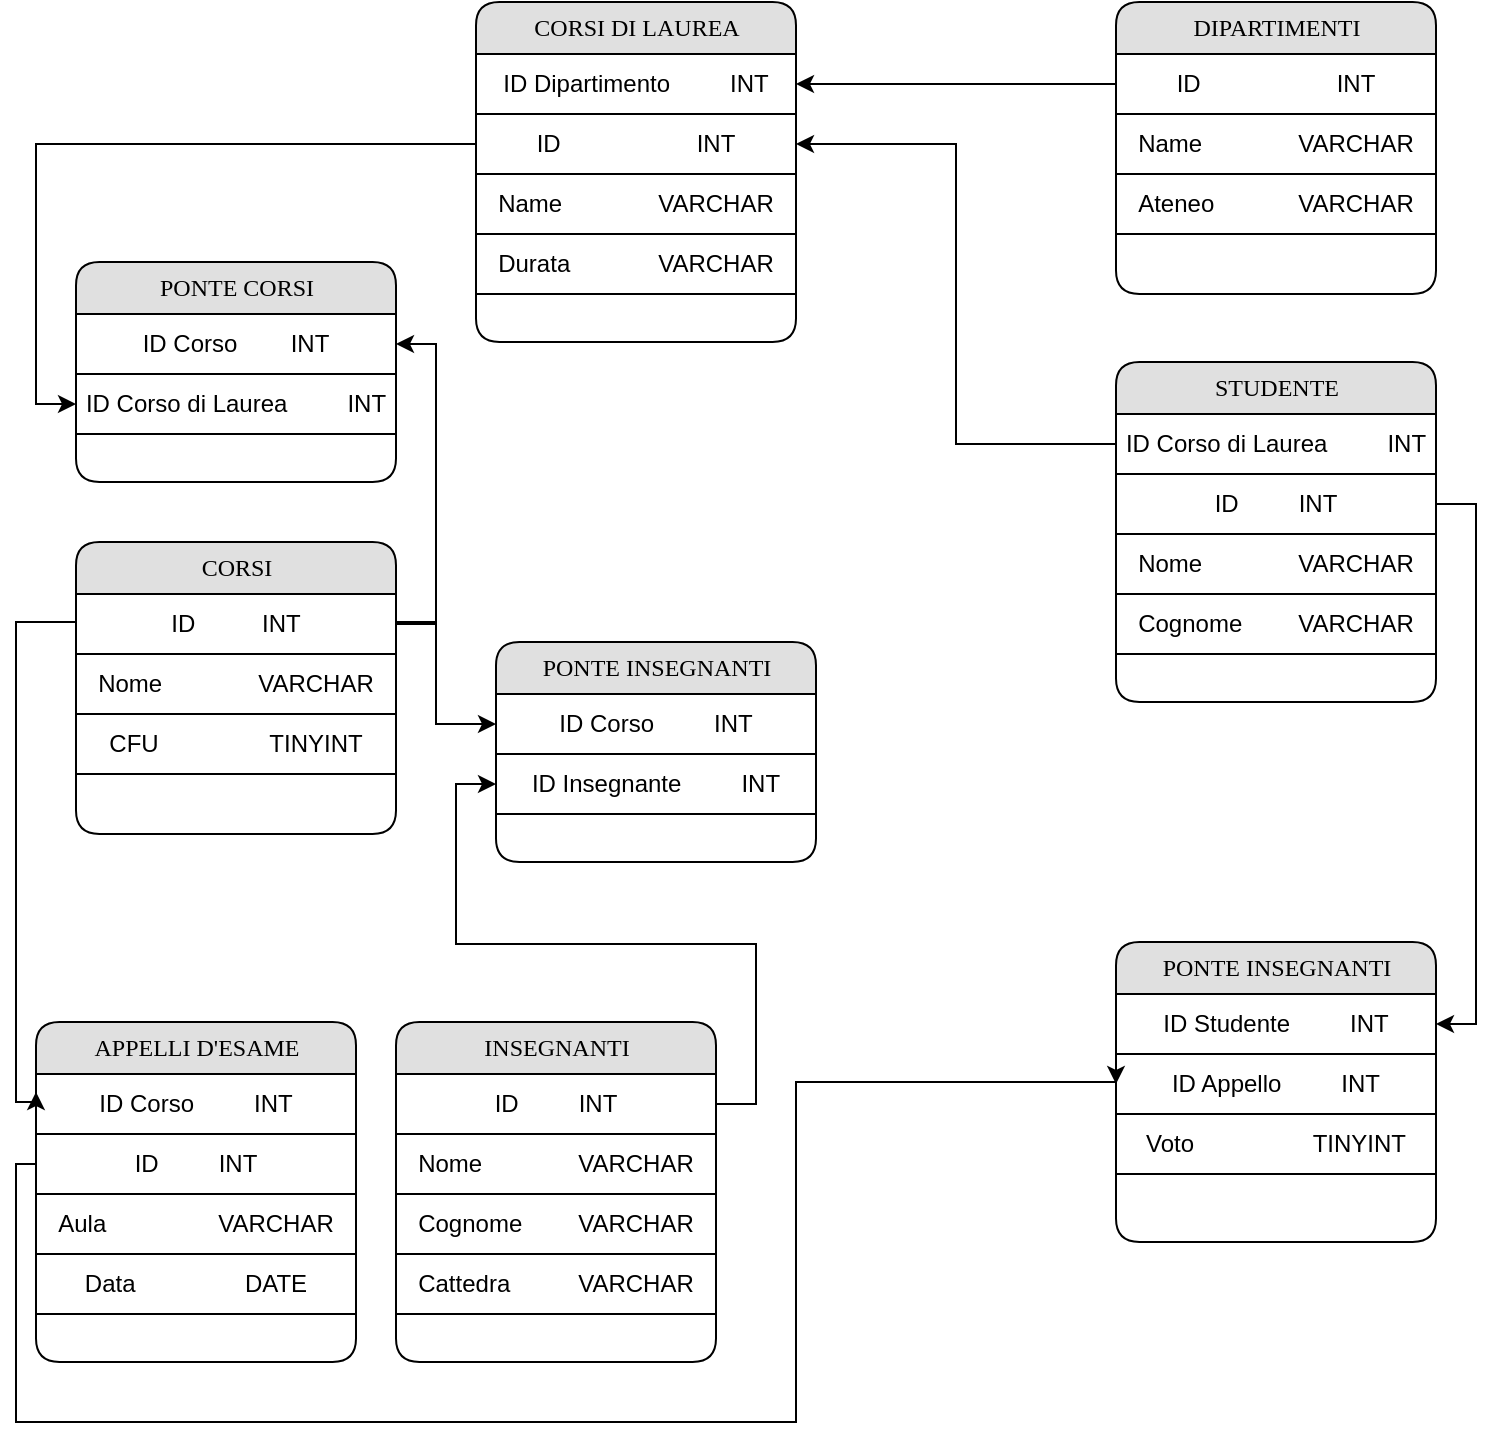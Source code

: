 <mxfile version="26.0.6">
  <diagram name="Page-1" id="5d7acffa-a066-3a61-03fe-96351882024d">
    <mxGraphModel dx="1509" dy="825" grid="1" gridSize="10" guides="1" tooltips="1" connect="1" arrows="1" fold="1" page="1" pageScale="1" pageWidth="1100" pageHeight="850" background="#ffffff" math="0" shadow="0">
      <root>
        <mxCell id="0" />
        <mxCell id="1" parent="0" />
        <mxCell id="FB9rYUD1aRVaFU3ku3nc-2" value="" style="edgeStyle=orthogonalEdgeStyle;rounded=0;orthogonalLoop=1;jettySize=auto;html=1;entryX=1;entryY=0.5;entryDx=0;entryDy=0;exitX=0;exitY=0.5;exitDx=0;exitDy=0;" edge="1" parent="1" source="FB9rYUD1aRVaFU3ku3nc-18" target="FB9rYUD1aRVaFU3ku3nc-24">
          <mxGeometry relative="1" as="geometry">
            <mxPoint x="460" y="60" as="sourcePoint" />
          </mxGeometry>
        </mxCell>
        <mxCell id="21ea969265ad0168-6" value="DIPARTIMENTI" style="swimlane;html=1;fontStyle=0;childLayout=stackLayout;horizontal=1;startSize=26;fillColor=#e0e0e0;horizontalStack=0;resizeParent=1;resizeLast=0;collapsible=1;marginBottom=0;swimlaneFillColor=#ffffff;align=center;rounded=1;shadow=0;comic=0;labelBackgroundColor=none;strokeWidth=1;fontFamily=Verdana;fontSize=12" parent="1" vertex="1">
          <mxGeometry x="560" y="80" width="160" height="146" as="geometry" />
        </mxCell>
        <mxCell id="FB9rYUD1aRVaFU3ku3nc-18" value="ID&lt;span style=&quot;white-space: pre;&quot;&gt;&#x9;&lt;/span&gt;&lt;span style=&quot;white-space: pre;&quot;&gt;&#x9;&lt;/span&gt;&lt;span style=&quot;white-space: pre;&quot;&gt;&#x9;&lt;/span&gt;INT" style="rounded=0;whiteSpace=wrap;html=1;" vertex="1" parent="21ea969265ad0168-6">
          <mxGeometry y="26" width="160" height="30" as="geometry" />
        </mxCell>
        <mxCell id="FB9rYUD1aRVaFU3ku3nc-19" value="Name&amp;nbsp; &amp;nbsp; &amp;nbsp;&amp;nbsp;&lt;span style=&quot;white-space: pre;&quot;&gt;&#x9;&lt;/span&gt;VARCHAR" style="rounded=0;whiteSpace=wrap;html=1;" vertex="1" parent="21ea969265ad0168-6">
          <mxGeometry y="56" width="160" height="30" as="geometry" />
        </mxCell>
        <mxCell id="FB9rYUD1aRVaFU3ku3nc-20" value="Ateneo&amp;nbsp; &amp;nbsp; &amp;nbsp;&amp;nbsp;&lt;span style=&quot;white-space: pre;&quot;&gt;&#x9;&lt;/span&gt;VARCHAR" style="rounded=0;whiteSpace=wrap;html=1;" vertex="1" parent="21ea969265ad0168-6">
          <mxGeometry y="86" width="160" height="30" as="geometry" />
        </mxCell>
        <mxCell id="FB9rYUD1aRVaFU3ku3nc-1" value="CORSI DI LAUREA" style="swimlane;html=1;fontStyle=0;childLayout=stackLayout;horizontal=1;startSize=26;fillColor=#e0e0e0;horizontalStack=0;resizeParent=1;resizeLast=0;collapsible=1;marginBottom=0;swimlaneFillColor=#ffffff;align=center;rounded=1;shadow=0;comic=0;labelBackgroundColor=none;strokeWidth=1;fontFamily=Verdana;fontSize=12" vertex="1" parent="1">
          <mxGeometry x="240" y="80" width="160" height="170" as="geometry" />
        </mxCell>
        <mxCell id="FB9rYUD1aRVaFU3ku3nc-24" value="ID Dipartimento&amp;nbsp; &amp;nbsp; &amp;nbsp; &amp;nbsp; &amp;nbsp;INT" style="rounded=0;whiteSpace=wrap;html=1;" vertex="1" parent="FB9rYUD1aRVaFU3ku3nc-1">
          <mxGeometry y="26" width="160" height="30" as="geometry" />
        </mxCell>
        <mxCell id="FB9rYUD1aRVaFU3ku3nc-21" value="ID&lt;span style=&quot;white-space: pre;&quot;&gt;&#x9;&lt;/span&gt;&lt;span style=&quot;white-space: pre;&quot;&gt;&#x9;&lt;/span&gt;&lt;span style=&quot;white-space: pre;&quot;&gt;&#x9;&lt;/span&gt;INT" style="rounded=0;whiteSpace=wrap;html=1;" vertex="1" parent="FB9rYUD1aRVaFU3ku3nc-1">
          <mxGeometry y="56" width="160" height="30" as="geometry" />
        </mxCell>
        <mxCell id="FB9rYUD1aRVaFU3ku3nc-22" value="Name&lt;span style=&quot;white-space: pre;&quot;&gt;&#x9;&lt;/span&gt;&lt;span style=&quot;white-space: pre;&quot;&gt;&#x9;&lt;/span&gt;VARCHAR" style="rounded=0;whiteSpace=wrap;html=1;" vertex="1" parent="FB9rYUD1aRVaFU3ku3nc-1">
          <mxGeometry y="86" width="160" height="30" as="geometry" />
        </mxCell>
        <mxCell id="FB9rYUD1aRVaFU3ku3nc-23" value="Durata&lt;span style=&quot;white-space: pre;&quot;&gt;&#x9;&lt;/span&gt;&lt;span style=&quot;white-space: pre;&quot;&gt;&#x9;&lt;/span&gt;VARCHAR" style="rounded=0;whiteSpace=wrap;html=1;" vertex="1" parent="FB9rYUD1aRVaFU3ku3nc-1">
          <mxGeometry y="116" width="160" height="30" as="geometry" />
        </mxCell>
        <mxCell id="FB9rYUD1aRVaFU3ku3nc-3" value="CORSI" style="swimlane;html=1;fontStyle=0;childLayout=stackLayout;horizontal=1;startSize=26;fillColor=#e0e0e0;horizontalStack=0;resizeParent=1;resizeLast=0;collapsible=1;marginBottom=0;swimlaneFillColor=#ffffff;align=center;rounded=1;shadow=0;comic=0;labelBackgroundColor=none;strokeWidth=1;fontFamily=Verdana;fontSize=12" vertex="1" parent="1">
          <mxGeometry x="40" y="350" width="160" height="146" as="geometry" />
        </mxCell>
        <mxCell id="FB9rYUD1aRVaFU3ku3nc-34" value="ID&amp;nbsp; &amp;nbsp; &amp;nbsp; &amp;nbsp; &amp;nbsp; INT" style="rounded=0;whiteSpace=wrap;html=1;" vertex="1" parent="FB9rYUD1aRVaFU3ku3nc-3">
          <mxGeometry y="26" width="160" height="30" as="geometry" />
        </mxCell>
        <mxCell id="FB9rYUD1aRVaFU3ku3nc-36" value="Nome&lt;span style=&quot;white-space: pre;&quot;&gt;&#x9;&lt;/span&gt;&lt;span style=&quot;white-space: pre;&quot;&gt;&#x9;&lt;/span&gt;VARCHAR" style="rounded=0;whiteSpace=wrap;html=1;" vertex="1" parent="FB9rYUD1aRVaFU3ku3nc-3">
          <mxGeometry y="56" width="160" height="30" as="geometry" />
        </mxCell>
        <mxCell id="FB9rYUD1aRVaFU3ku3nc-37" value="CFU&lt;span style=&quot;white-space: pre;&quot;&gt;&#x9;&lt;/span&gt;&lt;span style=&quot;white-space: pre;&quot;&gt;&#x9;&lt;/span&gt;&lt;span style=&quot;white-space: pre;&quot;&gt;&#x9;&lt;/span&gt;TINYINT" style="rounded=0;whiteSpace=wrap;html=1;" vertex="1" parent="FB9rYUD1aRVaFU3ku3nc-3">
          <mxGeometry y="86" width="160" height="30" as="geometry" />
        </mxCell>
        <mxCell id="FB9rYUD1aRVaFU3ku3nc-7" value="INSEGNANTI" style="swimlane;html=1;fontStyle=0;childLayout=stackLayout;horizontal=1;startSize=26;fillColor=#e0e0e0;horizontalStack=0;resizeParent=1;resizeLast=0;collapsible=1;marginBottom=0;swimlaneFillColor=#ffffff;align=center;rounded=1;shadow=0;comic=0;labelBackgroundColor=none;strokeWidth=1;fontFamily=Verdana;fontSize=12" vertex="1" parent="1">
          <mxGeometry x="200" y="590" width="160" height="170" as="geometry" />
        </mxCell>
        <mxCell id="FB9rYUD1aRVaFU3ku3nc-44" value="ID&amp;nbsp; &amp;nbsp; &amp;nbsp; &amp;nbsp; &amp;nbsp;INT" style="rounded=0;whiteSpace=wrap;html=1;" vertex="1" parent="FB9rYUD1aRVaFU3ku3nc-7">
          <mxGeometry y="26" width="160" height="30" as="geometry" />
        </mxCell>
        <mxCell id="FB9rYUD1aRVaFU3ku3nc-49" value="Nome&lt;span style=&quot;white-space: pre;&quot;&gt;&#x9;&lt;/span&gt;&lt;span style=&quot;white-space: pre;&quot;&gt;&#x9;&lt;/span&gt;VARCHAR" style="rounded=0;whiteSpace=wrap;html=1;" vertex="1" parent="FB9rYUD1aRVaFU3ku3nc-7">
          <mxGeometry y="56" width="160" height="30" as="geometry" />
        </mxCell>
        <mxCell id="FB9rYUD1aRVaFU3ku3nc-50" value="Cognome&lt;span style=&quot;white-space: pre;&quot;&gt;&#x9;&lt;/span&gt;VARCHAR" style="rounded=0;whiteSpace=wrap;html=1;" vertex="1" parent="FB9rYUD1aRVaFU3ku3nc-7">
          <mxGeometry y="86" width="160" height="30" as="geometry" />
        </mxCell>
        <mxCell id="FB9rYUD1aRVaFU3ku3nc-51" value="Cattedra&lt;span style=&quot;white-space: pre;&quot;&gt;&#x9;&lt;/span&gt;&lt;span style=&quot;white-space: pre;&quot;&gt;&#x9;&lt;/span&gt;VARCHAR" style="rounded=0;whiteSpace=wrap;html=1;" vertex="1" parent="FB9rYUD1aRVaFU3ku3nc-7">
          <mxGeometry y="116" width="160" height="30" as="geometry" />
        </mxCell>
        <mxCell id="FB9rYUD1aRVaFU3ku3nc-9" value="APPELLI D&#39;ESAME" style="swimlane;html=1;fontStyle=0;childLayout=stackLayout;horizontal=1;startSize=26;fillColor=#e0e0e0;horizontalStack=0;resizeParent=1;resizeLast=0;collapsible=1;marginBottom=0;swimlaneFillColor=#ffffff;align=center;rounded=1;shadow=0;comic=0;labelBackgroundColor=none;strokeWidth=1;fontFamily=Verdana;fontSize=12" vertex="1" parent="1">
          <mxGeometry x="20" y="590" width="160" height="170" as="geometry" />
        </mxCell>
        <mxCell id="FB9rYUD1aRVaFU3ku3nc-46" value="ID Corso&amp;nbsp; &amp;nbsp; &amp;nbsp; &amp;nbsp; &amp;nbsp;INT" style="rounded=0;whiteSpace=wrap;html=1;" vertex="1" parent="FB9rYUD1aRVaFU3ku3nc-9">
          <mxGeometry y="26" width="160" height="30" as="geometry" />
        </mxCell>
        <mxCell id="FB9rYUD1aRVaFU3ku3nc-54" value="ID&amp;nbsp; &amp;nbsp; &amp;nbsp; &amp;nbsp; &amp;nbsp;INT" style="rounded=0;whiteSpace=wrap;html=1;" vertex="1" parent="FB9rYUD1aRVaFU3ku3nc-9">
          <mxGeometry y="56" width="160" height="30" as="geometry" />
        </mxCell>
        <mxCell id="FB9rYUD1aRVaFU3ku3nc-55" value="Aula&lt;span style=&quot;white-space: pre;&quot;&gt;&#x9;&lt;/span&gt;&lt;span style=&quot;white-space: pre;&quot;&gt;&#x9;&lt;/span&gt;&lt;span style=&quot;white-space: pre;&quot;&gt;&#x9;&lt;/span&gt;VARCHAR" style="rounded=0;whiteSpace=wrap;html=1;" vertex="1" parent="FB9rYUD1aRVaFU3ku3nc-9">
          <mxGeometry y="86" width="160" height="30" as="geometry" />
        </mxCell>
        <mxCell id="FB9rYUD1aRVaFU3ku3nc-61" value="Data&lt;span style=&quot;background-color: transparent; color: light-dark(rgb(0, 0, 0), rgb(255, 255, 255)); white-space: pre;&quot;&gt;&#x9;&lt;/span&gt;&lt;span style=&quot;background-color: transparent; color: light-dark(rgb(0, 0, 0), rgb(255, 255, 255)); white-space: pre;&quot;&gt;&#x9;&lt;/span&gt;DATE" style="rounded=0;whiteSpace=wrap;html=1;" vertex="1" parent="FB9rYUD1aRVaFU3ku3nc-9">
          <mxGeometry y="116" width="160" height="30" as="geometry" />
        </mxCell>
        <mxCell id="FB9rYUD1aRVaFU3ku3nc-11" value="STUDENTE" style="swimlane;html=1;fontStyle=0;childLayout=stackLayout;horizontal=1;startSize=26;fillColor=#e0e0e0;horizontalStack=0;resizeParent=1;resizeLast=0;collapsible=1;marginBottom=0;swimlaneFillColor=#ffffff;align=center;rounded=1;shadow=0;comic=0;labelBackgroundColor=none;strokeWidth=1;fontFamily=Verdana;fontSize=12" vertex="1" parent="1">
          <mxGeometry x="560" y="260" width="160" height="170" as="geometry" />
        </mxCell>
        <mxCell id="FB9rYUD1aRVaFU3ku3nc-27" value="ID Corso di Laurea&amp;nbsp; &amp;nbsp; &amp;nbsp; &amp;nbsp; &amp;nbsp;INT" style="rounded=0;whiteSpace=wrap;html=1;" vertex="1" parent="FB9rYUD1aRVaFU3ku3nc-11">
          <mxGeometry y="26" width="160" height="30" as="geometry" />
        </mxCell>
        <mxCell id="FB9rYUD1aRVaFU3ku3nc-68" value="ID&amp;nbsp; &amp;nbsp; &amp;nbsp; &amp;nbsp; &amp;nbsp;INT" style="rounded=0;whiteSpace=wrap;html=1;" vertex="1" parent="FB9rYUD1aRVaFU3ku3nc-11">
          <mxGeometry y="56" width="160" height="30" as="geometry" />
        </mxCell>
        <mxCell id="FB9rYUD1aRVaFU3ku3nc-62" value="Nome&lt;span style=&quot;white-space: pre;&quot;&gt;&#x9;&lt;/span&gt;&lt;span style=&quot;white-space: pre;&quot;&gt;&#x9;&lt;/span&gt;VARCHAR" style="rounded=0;whiteSpace=wrap;html=1;" vertex="1" parent="FB9rYUD1aRVaFU3ku3nc-11">
          <mxGeometry y="86" width="160" height="30" as="geometry" />
        </mxCell>
        <mxCell id="FB9rYUD1aRVaFU3ku3nc-63" value="Cognome&lt;span style=&quot;white-space: pre;&quot;&gt;&#x9;&lt;/span&gt;VARCHAR" style="rounded=0;whiteSpace=wrap;html=1;" vertex="1" parent="FB9rYUD1aRVaFU3ku3nc-11">
          <mxGeometry y="116" width="160" height="30" as="geometry" />
        </mxCell>
        <mxCell id="FB9rYUD1aRVaFU3ku3nc-28" style="edgeStyle=orthogonalEdgeStyle;rounded=0;orthogonalLoop=1;jettySize=auto;html=1;entryX=1;entryY=0.5;entryDx=0;entryDy=0;" edge="1" parent="1" source="FB9rYUD1aRVaFU3ku3nc-27" target="FB9rYUD1aRVaFU3ku3nc-21">
          <mxGeometry relative="1" as="geometry" />
        </mxCell>
        <mxCell id="FB9rYUD1aRVaFU3ku3nc-29" value="PONTE CORSI" style="swimlane;html=1;fontStyle=0;childLayout=stackLayout;horizontal=1;startSize=26;fillColor=#e0e0e0;horizontalStack=0;resizeParent=1;resizeLast=0;collapsible=1;marginBottom=0;swimlaneFillColor=#ffffff;align=center;rounded=1;shadow=0;comic=0;labelBackgroundColor=none;strokeWidth=1;fontFamily=Verdana;fontSize=12" vertex="1" parent="1">
          <mxGeometry x="40" y="210" width="160" height="110" as="geometry" />
        </mxCell>
        <mxCell id="FB9rYUD1aRVaFU3ku3nc-30" value="ID Corso&amp;nbsp; &amp;nbsp; &amp;nbsp; &amp;nbsp; INT" style="rounded=0;whiteSpace=wrap;html=1;" vertex="1" parent="FB9rYUD1aRVaFU3ku3nc-29">
          <mxGeometry y="26" width="160" height="30" as="geometry" />
        </mxCell>
        <mxCell id="FB9rYUD1aRVaFU3ku3nc-31" value="ID Corso di Laurea&amp;nbsp; &amp;nbsp; &amp;nbsp; &amp;nbsp; &amp;nbsp;INT" style="rounded=0;whiteSpace=wrap;html=1;" vertex="1" parent="FB9rYUD1aRVaFU3ku3nc-29">
          <mxGeometry y="56" width="160" height="30" as="geometry" />
        </mxCell>
        <mxCell id="FB9rYUD1aRVaFU3ku3nc-33" style="edgeStyle=orthogonalEdgeStyle;rounded=0;orthogonalLoop=1;jettySize=auto;html=1;entryX=0;entryY=0.5;entryDx=0;entryDy=0;" edge="1" parent="1" source="FB9rYUD1aRVaFU3ku3nc-21" target="FB9rYUD1aRVaFU3ku3nc-31">
          <mxGeometry relative="1" as="geometry" />
        </mxCell>
        <mxCell id="FB9rYUD1aRVaFU3ku3nc-35" style="edgeStyle=orthogonalEdgeStyle;rounded=0;orthogonalLoop=1;jettySize=auto;html=1;entryX=1;entryY=0.5;entryDx=0;entryDy=0;" edge="1" parent="1" source="FB9rYUD1aRVaFU3ku3nc-34" target="FB9rYUD1aRVaFU3ku3nc-30">
          <mxGeometry relative="1" as="geometry">
            <Array as="points">
              <mxPoint x="220" y="390" />
              <mxPoint x="220" y="251" />
            </Array>
          </mxGeometry>
        </mxCell>
        <mxCell id="FB9rYUD1aRVaFU3ku3nc-38" value="PONTE INSEGNANTI" style="swimlane;html=1;fontStyle=0;childLayout=stackLayout;horizontal=1;startSize=26;fillColor=#e0e0e0;horizontalStack=0;resizeParent=1;resizeLast=0;collapsible=1;marginBottom=0;swimlaneFillColor=#ffffff;align=center;rounded=1;shadow=0;comic=0;labelBackgroundColor=none;strokeWidth=1;fontFamily=Verdana;fontSize=12" vertex="1" parent="1">
          <mxGeometry x="250" y="400" width="160" height="110" as="geometry" />
        </mxCell>
        <mxCell id="FB9rYUD1aRVaFU3ku3nc-39" value="ID Corso&amp;nbsp; &amp;nbsp; &amp;nbsp; &amp;nbsp; &amp;nbsp;INT" style="rounded=0;whiteSpace=wrap;html=1;" vertex="1" parent="FB9rYUD1aRVaFU3ku3nc-38">
          <mxGeometry y="26" width="160" height="30" as="geometry" />
        </mxCell>
        <mxCell id="FB9rYUD1aRVaFU3ku3nc-42" value="ID Insegnante&amp;nbsp; &amp;nbsp; &amp;nbsp; &amp;nbsp; &amp;nbsp;INT" style="rounded=0;whiteSpace=wrap;html=1;" vertex="1" parent="FB9rYUD1aRVaFU3ku3nc-38">
          <mxGeometry y="56" width="160" height="30" as="geometry" />
        </mxCell>
        <mxCell id="FB9rYUD1aRVaFU3ku3nc-43" style="edgeStyle=orthogonalEdgeStyle;rounded=0;orthogonalLoop=1;jettySize=auto;html=1;entryX=0;entryY=0.5;entryDx=0;entryDy=0;" edge="1" parent="1" source="FB9rYUD1aRVaFU3ku3nc-34" target="FB9rYUD1aRVaFU3ku3nc-39">
          <mxGeometry relative="1" as="geometry">
            <Array as="points">
              <mxPoint x="220" y="391" />
              <mxPoint x="220" y="441" />
            </Array>
          </mxGeometry>
        </mxCell>
        <mxCell id="FB9rYUD1aRVaFU3ku3nc-45" style="edgeStyle=orthogonalEdgeStyle;rounded=0;orthogonalLoop=1;jettySize=auto;html=1;entryX=0;entryY=0.5;entryDx=0;entryDy=0;exitX=1;exitY=0.5;exitDx=0;exitDy=0;" edge="1" parent="1" source="FB9rYUD1aRVaFU3ku3nc-44" target="FB9rYUD1aRVaFU3ku3nc-42">
          <mxGeometry relative="1" as="geometry" />
        </mxCell>
        <mxCell id="FB9rYUD1aRVaFU3ku3nc-47" style="edgeStyle=orthogonalEdgeStyle;rounded=0;orthogonalLoop=1;jettySize=auto;html=1;entryX=0;entryY=0.5;entryDx=0;entryDy=0;exitX=0;exitY=0.5;exitDx=0;exitDy=0;" edge="1" parent="1" source="FB9rYUD1aRVaFU3ku3nc-34">
          <mxGeometry relative="1" as="geometry">
            <mxPoint x="120" y="400" as="sourcePoint" />
            <mxPoint x="20" y="625" as="targetPoint" />
            <Array as="points">
              <mxPoint x="10" y="390" />
              <mxPoint x="10" y="630" />
              <mxPoint x="20" y="630" />
            </Array>
          </mxGeometry>
        </mxCell>
        <mxCell id="FB9rYUD1aRVaFU3ku3nc-69" value="PONTE INSEGNANTI" style="swimlane;html=1;fontStyle=0;childLayout=stackLayout;horizontal=1;startSize=26;fillColor=#e0e0e0;horizontalStack=0;resizeParent=1;resizeLast=0;collapsible=1;marginBottom=0;swimlaneFillColor=#ffffff;align=center;rounded=1;shadow=0;comic=0;labelBackgroundColor=none;strokeWidth=1;fontFamily=Verdana;fontSize=12" vertex="1" parent="1">
          <mxGeometry x="560" y="550" width="160" height="150" as="geometry" />
        </mxCell>
        <mxCell id="FB9rYUD1aRVaFU3ku3nc-70" value="ID Studente&amp;nbsp; &amp;nbsp; &amp;nbsp; &amp;nbsp; &amp;nbsp;INT" style="rounded=0;whiteSpace=wrap;html=1;" vertex="1" parent="FB9rYUD1aRVaFU3ku3nc-69">
          <mxGeometry y="26" width="160" height="30" as="geometry" />
        </mxCell>
        <mxCell id="FB9rYUD1aRVaFU3ku3nc-71" value="ID Appello&amp;nbsp; &amp;nbsp; &amp;nbsp; &amp;nbsp; &amp;nbsp;INT" style="rounded=0;whiteSpace=wrap;html=1;" vertex="1" parent="FB9rYUD1aRVaFU3ku3nc-69">
          <mxGeometry y="56" width="160" height="30" as="geometry" />
        </mxCell>
        <mxCell id="FB9rYUD1aRVaFU3ku3nc-75" value="Voto&lt;span style=&quot;white-space: pre;&quot;&gt;&#x9;&lt;/span&gt;&lt;span style=&quot;white-space: pre;&quot;&gt;&#x9;&lt;/span&gt;&amp;nbsp; &amp;nbsp; &amp;nbsp; &amp;nbsp; &amp;nbsp;TINYINT" style="rounded=0;whiteSpace=wrap;html=1;" vertex="1" parent="FB9rYUD1aRVaFU3ku3nc-69">
          <mxGeometry y="86" width="160" height="30" as="geometry" />
        </mxCell>
        <mxCell id="FB9rYUD1aRVaFU3ku3nc-76" style="edgeStyle=orthogonalEdgeStyle;rounded=0;orthogonalLoop=1;jettySize=auto;html=1;entryX=1;entryY=0.5;entryDx=0;entryDy=0;" edge="1" parent="1" source="FB9rYUD1aRVaFU3ku3nc-68" target="FB9rYUD1aRVaFU3ku3nc-70">
          <mxGeometry relative="1" as="geometry">
            <Array as="points">
              <mxPoint x="740" y="331" />
              <mxPoint x="740" y="591" />
            </Array>
          </mxGeometry>
        </mxCell>
        <mxCell id="FB9rYUD1aRVaFU3ku3nc-78" style="edgeStyle=orthogonalEdgeStyle;rounded=0;orthogonalLoop=1;jettySize=auto;html=1;entryX=0;entryY=0.5;entryDx=0;entryDy=0;exitX=0;exitY=0.5;exitDx=0;exitDy=0;" edge="1" parent="1" source="FB9rYUD1aRVaFU3ku3nc-54" target="FB9rYUD1aRVaFU3ku3nc-71">
          <mxGeometry relative="1" as="geometry">
            <mxPoint x="100" y="680" as="sourcePoint" />
            <Array as="points">
              <mxPoint x="10" y="661" />
              <mxPoint x="10" y="790" />
              <mxPoint x="400" y="790" />
              <mxPoint x="400" y="620" />
              <mxPoint x="560" y="620" />
            </Array>
          </mxGeometry>
        </mxCell>
      </root>
    </mxGraphModel>
  </diagram>
</mxfile>
